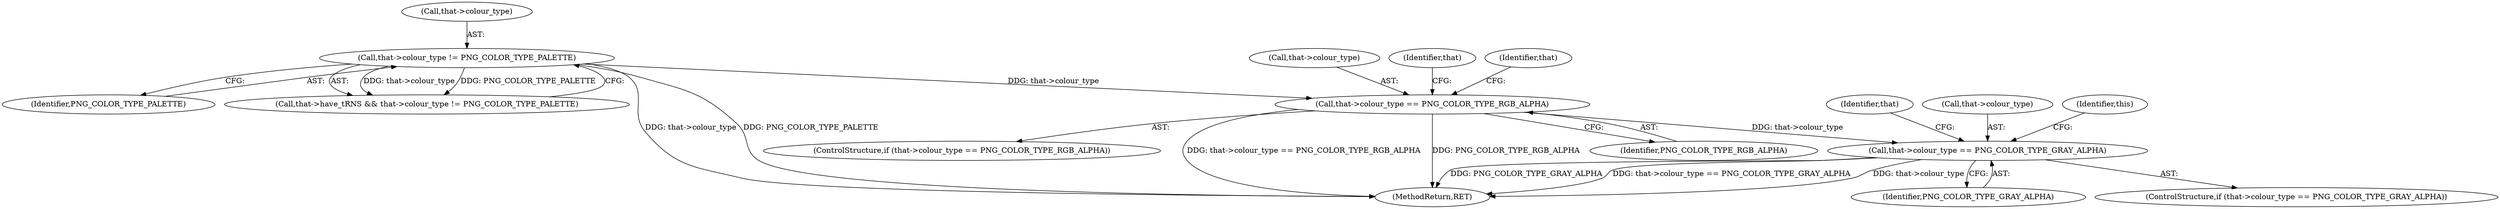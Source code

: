 digraph "0_Android_9d4853418ab2f754c2b63e091c29c5529b8b86ca_58@pointer" {
"1000334" [label="(Call,that->colour_type == PNG_COLOR_TYPE_RGB_ALPHA)"];
"1000117" [label="(Call,that->colour_type != PNG_COLOR_TYPE_PALETTE)"];
"1000346" [label="(Call,that->colour_type == PNG_COLOR_TYPE_GRAY_ALPHA)"];
"1000350" [label="(Identifier,PNG_COLOR_TYPE_GRAY_ALPHA)"];
"1000335" [label="(Call,that->colour_type)"];
"1000341" [label="(Identifier,that)"];
"1000363" [label="(MethodReturn,RET)"];
"1000121" [label="(Identifier,PNG_COLOR_TYPE_PALETTE)"];
"1000348" [label="(Identifier,that)"];
"1000345" [label="(ControlStructure,if (that->colour_type == PNG_COLOR_TYPE_GRAY_ALPHA))"];
"1000338" [label="(Identifier,PNG_COLOR_TYPE_RGB_ALPHA)"];
"1000333" [label="(ControlStructure,if (that->colour_type == PNG_COLOR_TYPE_RGB_ALPHA))"];
"1000353" [label="(Identifier,that)"];
"1000334" [label="(Call,that->colour_type == PNG_COLOR_TYPE_RGB_ALPHA)"];
"1000347" [label="(Call,that->colour_type)"];
"1000346" [label="(Call,that->colour_type == PNG_COLOR_TYPE_GRAY_ALPHA)"];
"1000113" [label="(Call,that->have_tRNS && that->colour_type != PNG_COLOR_TYPE_PALETTE)"];
"1000118" [label="(Call,that->colour_type)"];
"1000117" [label="(Call,that->colour_type != PNG_COLOR_TYPE_PALETTE)"];
"1000358" [label="(Identifier,this)"];
"1000334" -> "1000333"  [label="AST: "];
"1000334" -> "1000338"  [label="CFG: "];
"1000335" -> "1000334"  [label="AST: "];
"1000338" -> "1000334"  [label="AST: "];
"1000341" -> "1000334"  [label="CFG: "];
"1000348" -> "1000334"  [label="CFG: "];
"1000334" -> "1000363"  [label="DDG: that->colour_type == PNG_COLOR_TYPE_RGB_ALPHA"];
"1000334" -> "1000363"  [label="DDG: PNG_COLOR_TYPE_RGB_ALPHA"];
"1000117" -> "1000334"  [label="DDG: that->colour_type"];
"1000334" -> "1000346"  [label="DDG: that->colour_type"];
"1000117" -> "1000113"  [label="AST: "];
"1000117" -> "1000121"  [label="CFG: "];
"1000118" -> "1000117"  [label="AST: "];
"1000121" -> "1000117"  [label="AST: "];
"1000113" -> "1000117"  [label="CFG: "];
"1000117" -> "1000363"  [label="DDG: that->colour_type"];
"1000117" -> "1000363"  [label="DDG: PNG_COLOR_TYPE_PALETTE"];
"1000117" -> "1000113"  [label="DDG: that->colour_type"];
"1000117" -> "1000113"  [label="DDG: PNG_COLOR_TYPE_PALETTE"];
"1000346" -> "1000345"  [label="AST: "];
"1000346" -> "1000350"  [label="CFG: "];
"1000347" -> "1000346"  [label="AST: "];
"1000350" -> "1000346"  [label="AST: "];
"1000353" -> "1000346"  [label="CFG: "];
"1000358" -> "1000346"  [label="CFG: "];
"1000346" -> "1000363"  [label="DDG: that->colour_type"];
"1000346" -> "1000363"  [label="DDG: PNG_COLOR_TYPE_GRAY_ALPHA"];
"1000346" -> "1000363"  [label="DDG: that->colour_type == PNG_COLOR_TYPE_GRAY_ALPHA"];
}
